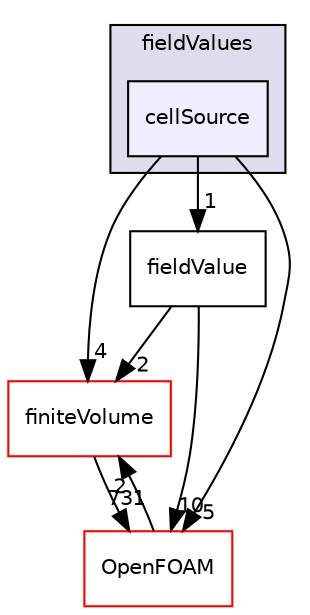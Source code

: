 digraph "src/postProcessing/functionObjects/field/fieldValues/cellSource" {
  bgcolor=transparent;
  compound=true
  node [ fontsize="10", fontname="Helvetica"];
  edge [ labelfontsize="10", labelfontname="Helvetica"];
  subgraph clusterdir_1bce965a5bf38e495a5f169c678f6b15 {
    graph [ bgcolor="#ddddee", pencolor="black", label="fieldValues" fontname="Helvetica", fontsize="10", URL="dir_1bce965a5bf38e495a5f169c678f6b15.html"]
  dir_045937f3a1453a35ff7b86279fb3e3df [shape=box, label="cellSource", style="filled", fillcolor="#eeeeff", pencolor="black", URL="dir_045937f3a1453a35ff7b86279fb3e3df.html"];
  }
  dir_9bd15774b555cf7259a6fa18f99fe99b [shape=box label="finiteVolume" color="red" URL="dir_9bd15774b555cf7259a6fa18f99fe99b.html"];
  dir_ad1cec5e636c5b8f5e13841269237d3b [shape=box label="fieldValue" URL="dir_ad1cec5e636c5b8f5e13841269237d3b.html"];
  dir_c5473ff19b20e6ec4dfe5c310b3778a8 [shape=box label="OpenFOAM" color="red" URL="dir_c5473ff19b20e6ec4dfe5c310b3778a8.html"];
  dir_9bd15774b555cf7259a6fa18f99fe99b->dir_c5473ff19b20e6ec4dfe5c310b3778a8 [headlabel="731", labeldistance=1.5 headhref="dir_000894_001887.html"];
  dir_045937f3a1453a35ff7b86279fb3e3df->dir_9bd15774b555cf7259a6fa18f99fe99b [headlabel="4", labeldistance=1.5 headhref="dir_002459_000894.html"];
  dir_045937f3a1453a35ff7b86279fb3e3df->dir_ad1cec5e636c5b8f5e13841269237d3b [headlabel="1", labeldistance=1.5 headhref="dir_002459_002461.html"];
  dir_045937f3a1453a35ff7b86279fb3e3df->dir_c5473ff19b20e6ec4dfe5c310b3778a8 [headlabel="5", labeldistance=1.5 headhref="dir_002459_001887.html"];
  dir_ad1cec5e636c5b8f5e13841269237d3b->dir_9bd15774b555cf7259a6fa18f99fe99b [headlabel="2", labeldistance=1.5 headhref="dir_002461_000894.html"];
  dir_ad1cec5e636c5b8f5e13841269237d3b->dir_c5473ff19b20e6ec4dfe5c310b3778a8 [headlabel="10", labeldistance=1.5 headhref="dir_002461_001887.html"];
  dir_c5473ff19b20e6ec4dfe5c310b3778a8->dir_9bd15774b555cf7259a6fa18f99fe99b [headlabel="2", labeldistance=1.5 headhref="dir_001887_000894.html"];
}
